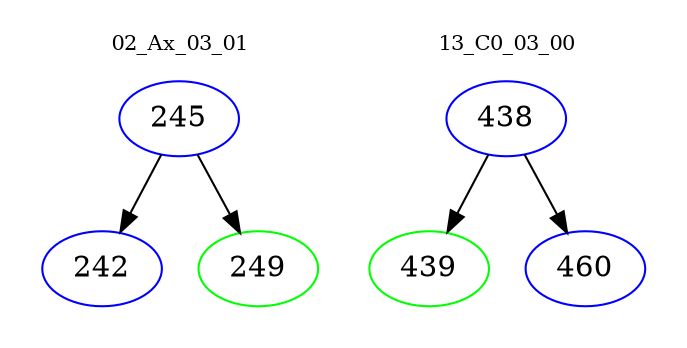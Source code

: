 digraph{
subgraph cluster_0 {
color = white
label = "02_Ax_03_01";
fontsize=10;
T0_245 [label="245", color="blue"]
T0_245 -> T0_242 [color="black"]
T0_242 [label="242", color="blue"]
T0_245 -> T0_249 [color="black"]
T0_249 [label="249", color="green"]
}
subgraph cluster_1 {
color = white
label = "13_C0_03_00";
fontsize=10;
T1_438 [label="438", color="blue"]
T1_438 -> T1_439 [color="black"]
T1_439 [label="439", color="green"]
T1_438 -> T1_460 [color="black"]
T1_460 [label="460", color="blue"]
}
}
